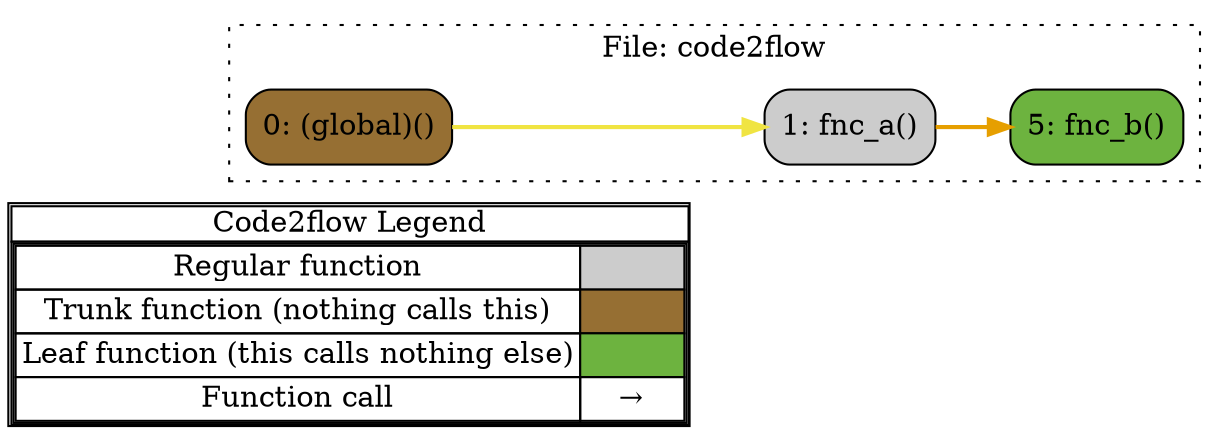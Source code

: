 digraph G {
concentrate=true;
splines="ortho";
rankdir="LR";
subgraph legend{
    rank = min;
    label = "legend";
    Legend [shape=none, margin=0, label = <
        <table cellspacing="0" cellpadding="0" border="1"><tr><td>Code2flow Legend</td></tr><tr><td>
        <table cellspacing="0">
        <tr><td>Regular function</td><td width="50px" bgcolor='#cccccc'></td></tr>
        <tr><td>Trunk function (nothing calls this)</td><td bgcolor='#966F33'></td></tr>
        <tr><td>Leaf function (this calls nothing else)</td><td bgcolor='#6db33f'></td></tr>
        <tr><td>Function call</td><td><font color='black'>&#8594;</font></td></tr>
        </table></td></tr></table>
        >];
}node_7792bf7c [label="0: (global)()" name="code2flow::(global)" shape="rect" style="rounded,filled" fillcolor="#966F33" ];
node_d9c0bf61 [label="1: fnc_a()" name="code2flow::fnc_a" shape="rect" style="rounded,filled" fillcolor="#cccccc" ];
node_cbb5191f [label="5: fnc_b()" name="code2flow::fnc_b" shape="rect" style="rounded,filled" fillcolor="#6db33f" ];
node_7792bf7c -> node_d9c0bf61 [color="#F0E442" penwidth="2"];
node_d9c0bf61 -> node_cbb5191f [color="#E69F00" penwidth="2"];
subgraph cluster_19f63017 {
    node_d9c0bf61 node_cbb5191f node_7792bf7c;
    label="File: code2flow";
    name="code2flow";
    style="filled";
    graph[style=dotted];
};
}
